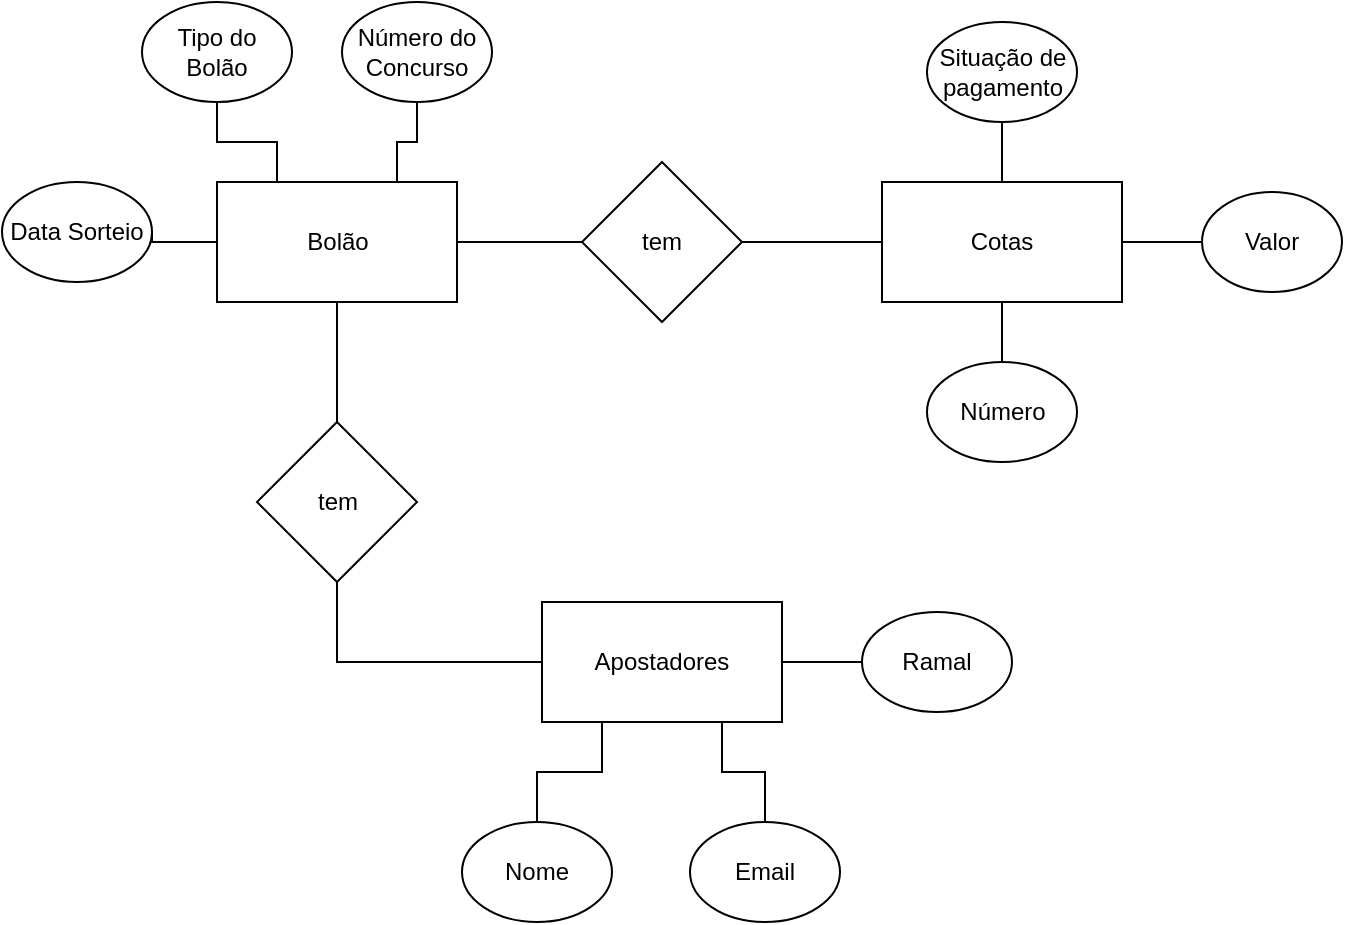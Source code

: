 <mxfile version="13.7.7" type="github"><diagram id="M2Inggws1NoIj6D3lmjE" name="Page-1"><mxGraphModel dx="1554" dy="866" grid="1" gridSize="10" guides="1" tooltips="1" connect="1" arrows="1" fold="1" page="1" pageScale="1" pageWidth="827" pageHeight="1169" math="0" shadow="0"><root><mxCell id="0"/><mxCell id="1" parent="0"/><mxCell id="NFTmUVM-WyqIyTPoP_TL-4" style="edgeStyle=orthogonalEdgeStyle;rounded=0;orthogonalLoop=1;jettySize=auto;html=1;exitX=0.25;exitY=0;exitDx=0;exitDy=0;entryX=0.5;entryY=1;entryDx=0;entryDy=0;endArrow=none;endFill=0;" parent="1" source="NFTmUVM-WyqIyTPoP_TL-1" target="NFTmUVM-WyqIyTPoP_TL-3" edge="1"><mxGeometry relative="1" as="geometry"/></mxCell><mxCell id="2dcWEyMK_WTQGvzDjwux-6" value="" style="edgeStyle=orthogonalEdgeStyle;rounded=0;orthogonalLoop=1;jettySize=auto;html=1;endArrow=none;endFill=0;" edge="1" parent="1" source="NFTmUVM-WyqIyTPoP_TL-1" target="2dcWEyMK_WTQGvzDjwux-5"><mxGeometry relative="1" as="geometry"/></mxCell><mxCell id="2dcWEyMK_WTQGvzDjwux-17" style="edgeStyle=orthogonalEdgeStyle;rounded=0;orthogonalLoop=1;jettySize=auto;html=1;exitX=0.75;exitY=0;exitDx=0;exitDy=0;entryX=0.5;entryY=1;entryDx=0;entryDy=0;endArrow=none;endFill=0;" edge="1" parent="1" source="NFTmUVM-WyqIyTPoP_TL-1" target="2dcWEyMK_WTQGvzDjwux-16"><mxGeometry relative="1" as="geometry"/></mxCell><mxCell id="2dcWEyMK_WTQGvzDjwux-20" style="edgeStyle=orthogonalEdgeStyle;rounded=0;orthogonalLoop=1;jettySize=auto;html=1;exitX=0;exitY=0.5;exitDx=0;exitDy=0;entryX=1;entryY=0.5;entryDx=0;entryDy=0;endArrow=none;endFill=0;" edge="1" parent="1" source="NFTmUVM-WyqIyTPoP_TL-1" target="2dcWEyMK_WTQGvzDjwux-18"><mxGeometry relative="1" as="geometry"/></mxCell><mxCell id="NFTmUVM-WyqIyTPoP_TL-1" value="Bolão" style="rounded=0;whiteSpace=wrap;html=1;" parent="1" vertex="1"><mxGeometry x="186.5" y="230" width="120" height="60" as="geometry"/></mxCell><mxCell id="NFTmUVM-WyqIyTPoP_TL-3" value="Tipo do Bolão" style="ellipse;whiteSpace=wrap;html=1;" parent="1" vertex="1"><mxGeometry x="149" y="140" width="75" height="50" as="geometry"/></mxCell><mxCell id="NFTmUVM-WyqIyTPoP_TL-12" style="edgeStyle=orthogonalEdgeStyle;rounded=0;orthogonalLoop=1;jettySize=auto;html=1;entryX=0.5;entryY=0;entryDx=0;entryDy=0;exitX=0.25;exitY=1;exitDx=0;exitDy=0;endArrow=none;endFill=0;" parent="1" source="NFTmUVM-WyqIyTPoP_TL-5" target="NFTmUVM-WyqIyTPoP_TL-10" edge="1"><mxGeometry relative="1" as="geometry"/></mxCell><mxCell id="NFTmUVM-WyqIyTPoP_TL-13" style="edgeStyle=orthogonalEdgeStyle;rounded=0;orthogonalLoop=1;jettySize=auto;html=1;exitX=0.75;exitY=1;exitDx=0;exitDy=0;endArrow=none;endFill=0;" parent="1" source="NFTmUVM-WyqIyTPoP_TL-5" target="NFTmUVM-WyqIyTPoP_TL-11" edge="1"><mxGeometry relative="1" as="geometry"/></mxCell><mxCell id="2dcWEyMK_WTQGvzDjwux-3" value="" style="edgeStyle=orthogonalEdgeStyle;rounded=0;orthogonalLoop=1;jettySize=auto;html=1;endArrow=none;endFill=0;" edge="1" parent="1" source="NFTmUVM-WyqIyTPoP_TL-5" target="2dcWEyMK_WTQGvzDjwux-2"><mxGeometry relative="1" as="geometry"/></mxCell><mxCell id="2dcWEyMK_WTQGvzDjwux-9" value="" style="edgeStyle=orthogonalEdgeStyle;rounded=0;orthogonalLoop=1;jettySize=auto;html=1;endArrow=none;endFill=0;" edge="1" parent="1" source="NFTmUVM-WyqIyTPoP_TL-5" target="2dcWEyMK_WTQGvzDjwux-8"><mxGeometry relative="1" as="geometry"/></mxCell><mxCell id="NFTmUVM-WyqIyTPoP_TL-5" value="Apostadores" style="rounded=0;whiteSpace=wrap;html=1;" parent="1" vertex="1"><mxGeometry x="349" y="440" width="120" height="60" as="geometry"/></mxCell><mxCell id="NFTmUVM-WyqIyTPoP_TL-8" style="edgeStyle=orthogonalEdgeStyle;rounded=0;orthogonalLoop=1;jettySize=auto;html=1;entryX=0.5;entryY=1;entryDx=0;entryDy=0;endArrow=none;endFill=0;" parent="1" source="NFTmUVM-WyqIyTPoP_TL-6" target="NFTmUVM-WyqIyTPoP_TL-7" edge="1"><mxGeometry relative="1" as="geometry"/></mxCell><mxCell id="2dcWEyMK_WTQGvzDjwux-11" value="" style="edgeStyle=orthogonalEdgeStyle;rounded=0;orthogonalLoop=1;jettySize=auto;html=1;endArrow=none;endFill=0;" edge="1" parent="1" source="NFTmUVM-WyqIyTPoP_TL-6" target="2dcWEyMK_WTQGvzDjwux-10"><mxGeometry relative="1" as="geometry"/></mxCell><mxCell id="2dcWEyMK_WTQGvzDjwux-13" value="" style="edgeStyle=orthogonalEdgeStyle;rounded=0;orthogonalLoop=1;jettySize=auto;html=1;endArrow=none;endFill=0;" edge="1" parent="1" source="NFTmUVM-WyqIyTPoP_TL-6" target="2dcWEyMK_WTQGvzDjwux-12"><mxGeometry relative="1" as="geometry"><Array as="points"><mxPoint x="579" y="300"/><mxPoint x="579" y="300"/></Array></mxGeometry></mxCell><mxCell id="NFTmUVM-WyqIyTPoP_TL-6" value="Cotas" style="rounded=0;whiteSpace=wrap;html=1;" parent="1" vertex="1"><mxGeometry x="519" y="230" width="120" height="60" as="geometry"/></mxCell><mxCell id="NFTmUVM-WyqIyTPoP_TL-7" value="Situação de pagamento" style="ellipse;whiteSpace=wrap;html=1;" parent="1" vertex="1"><mxGeometry x="541.5" y="150" width="75" height="50" as="geometry"/></mxCell><mxCell id="NFTmUVM-WyqIyTPoP_TL-10" value="Nome" style="ellipse;whiteSpace=wrap;html=1;" parent="1" vertex="1"><mxGeometry x="309" y="550" width="75" height="50" as="geometry"/></mxCell><mxCell id="NFTmUVM-WyqIyTPoP_TL-11" value="Email" style="ellipse;whiteSpace=wrap;html=1;" parent="1" vertex="1"><mxGeometry x="423" y="550" width="75" height="50" as="geometry"/></mxCell><mxCell id="2dcWEyMK_WTQGvzDjwux-4" style="edgeStyle=orthogonalEdgeStyle;rounded=0;orthogonalLoop=1;jettySize=auto;html=1;entryX=0.5;entryY=1;entryDx=0;entryDy=0;endArrow=none;endFill=0;" edge="1" parent="1" source="2dcWEyMK_WTQGvzDjwux-2" target="NFTmUVM-WyqIyTPoP_TL-1"><mxGeometry relative="1" as="geometry"/></mxCell><mxCell id="2dcWEyMK_WTQGvzDjwux-2" value="tem" style="rhombus;whiteSpace=wrap;html=1;rounded=0;" vertex="1" parent="1"><mxGeometry x="206.5" y="350" width="80" height="80" as="geometry"/></mxCell><mxCell id="2dcWEyMK_WTQGvzDjwux-7" style="edgeStyle=orthogonalEdgeStyle;rounded=0;orthogonalLoop=1;jettySize=auto;html=1;endArrow=none;endFill=0;" edge="1" parent="1" source="2dcWEyMK_WTQGvzDjwux-5" target="NFTmUVM-WyqIyTPoP_TL-6"><mxGeometry relative="1" as="geometry"/></mxCell><mxCell id="2dcWEyMK_WTQGvzDjwux-5" value="tem" style="rhombus;whiteSpace=wrap;html=1;rounded=0;" vertex="1" parent="1"><mxGeometry x="369" y="220" width="80" height="80" as="geometry"/></mxCell><mxCell id="2dcWEyMK_WTQGvzDjwux-8" value="Ramal" style="ellipse;whiteSpace=wrap;html=1;rounded=0;" vertex="1" parent="1"><mxGeometry x="509" y="445" width="75" height="50" as="geometry"/></mxCell><mxCell id="2dcWEyMK_WTQGvzDjwux-10" value="Valor" style="ellipse;whiteSpace=wrap;html=1;rounded=0;" vertex="1" parent="1"><mxGeometry x="679" y="235" width="70" height="50" as="geometry"/></mxCell><mxCell id="2dcWEyMK_WTQGvzDjwux-12" value="Número" style="ellipse;whiteSpace=wrap;html=1;rounded=0;" vertex="1" parent="1"><mxGeometry x="541.5" y="320" width="75" height="50" as="geometry"/></mxCell><mxCell id="2dcWEyMK_WTQGvzDjwux-16" value="Número do Concurso" style="ellipse;whiteSpace=wrap;html=1;rounded=0;" vertex="1" parent="1"><mxGeometry x="249" y="140" width="75" height="50" as="geometry"/></mxCell><mxCell id="2dcWEyMK_WTQGvzDjwux-18" value="Data Sorteio" style="ellipse;whiteSpace=wrap;html=1;rounded=0;" vertex="1" parent="1"><mxGeometry x="79" y="230" width="75" height="50" as="geometry"/></mxCell></root></mxGraphModel></diagram></mxfile>